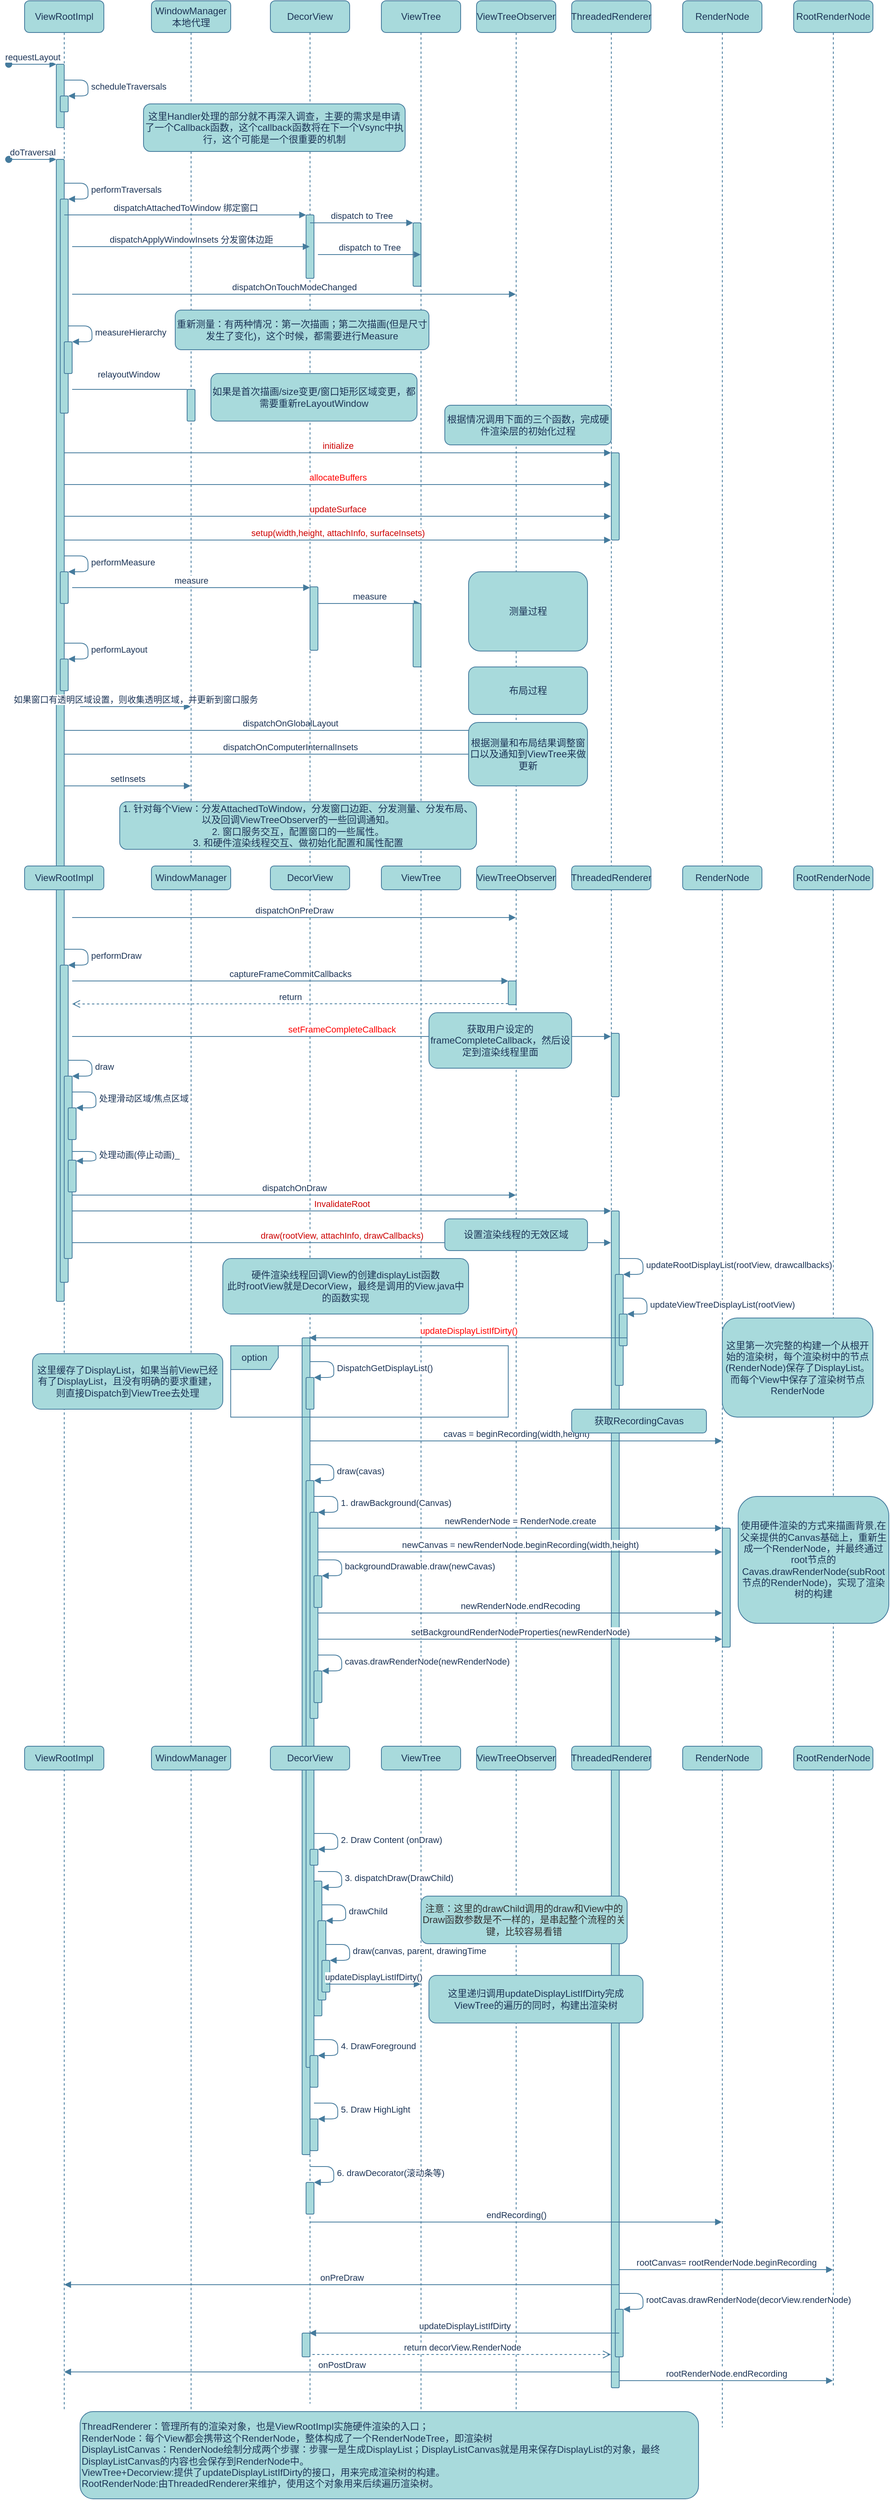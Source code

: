 <mxfile version="16.5.3" type="github">
  <diagram id="4_MvJZbQ4KGRWns48lMO" name="Page-1">
    <mxGraphModel dx="914" dy="612" grid="1" gridSize="10" guides="1" tooltips="1" connect="1" arrows="1" fold="1" page="1" pageScale="1" pageWidth="850" pageHeight="1100" math="0" shadow="0">
      <root>
        <mxCell id="0" />
        <mxCell id="1" style="locked=1;" parent="0" />
        <mxCell id="CiGQHhAC6o2fzIwNxQN8-1" value="ViewRootImpl" style="shape=umlLifeline;perimeter=lifelinePerimeter;whiteSpace=wrap;html=1;container=1;collapsible=0;recursiveResize=0;outlineConnect=0;rounded=1;sketch=0;fontColor=#1D3557;strokeColor=#457B9D;fillColor=#A8DADC;" vertex="1" parent="1">
          <mxGeometry x="60" y="20" width="100" height="3040" as="geometry" />
        </mxCell>
        <mxCell id="CiGQHhAC6o2fzIwNxQN8-5" value="" style="html=1;points=[];perimeter=orthogonalPerimeter;rounded=1;sketch=0;fontColor=#1D3557;strokeColor=#457B9D;fillColor=#A8DADC;" vertex="1" parent="CiGQHhAC6o2fzIwNxQN8-1">
          <mxGeometry x="40" y="80" width="10" height="80" as="geometry" />
        </mxCell>
        <mxCell id="CiGQHhAC6o2fzIwNxQN8-6" value="requestLayout" style="html=1;verticalAlign=bottom;startArrow=oval;endArrow=block;startSize=8;rounded=1;sketch=0;fontColor=#1D3557;strokeColor=#457B9D;fillColor=#A8DADC;curved=0;" edge="1" target="CiGQHhAC6o2fzIwNxQN8-5" parent="CiGQHhAC6o2fzIwNxQN8-1">
          <mxGeometry relative="1" as="geometry">
            <mxPoint x="-20" y="80" as="sourcePoint" />
          </mxGeometry>
        </mxCell>
        <mxCell id="CiGQHhAC6o2fzIwNxQN8-7" value="" style="html=1;points=[];perimeter=orthogonalPerimeter;rounded=1;sketch=0;fontColor=#1D3557;strokeColor=#457B9D;fillColor=#A8DADC;" vertex="1" parent="CiGQHhAC6o2fzIwNxQN8-1">
          <mxGeometry x="45" y="120" width="10" height="20" as="geometry" />
        </mxCell>
        <mxCell id="CiGQHhAC6o2fzIwNxQN8-8" value="scheduleTraversals" style="edgeStyle=orthogonalEdgeStyle;html=1;align=left;spacingLeft=2;endArrow=block;rounded=1;entryX=1;entryY=0;sketch=0;fontColor=#1D3557;strokeColor=#457B9D;fillColor=#A8DADC;curved=0;" edge="1" target="CiGQHhAC6o2fzIwNxQN8-7" parent="CiGQHhAC6o2fzIwNxQN8-1">
          <mxGeometry relative="1" as="geometry">
            <mxPoint x="50" y="100" as="sourcePoint" />
            <Array as="points">
              <mxPoint x="80" y="100" />
            </Array>
          </mxGeometry>
        </mxCell>
        <mxCell id="CiGQHhAC6o2fzIwNxQN8-62" value="dispatchOnGlobalLayout" style="html=1;verticalAlign=bottom;endArrow=block;rounded=1;sketch=0;fontColor=#1D3557;strokeColor=#457B9D;fillColor=#A8DADC;curved=0;" edge="1" parent="CiGQHhAC6o2fzIwNxQN8-1" target="CiGQHhAC6o2fzIwNxQN8-31">
          <mxGeometry width="80" relative="1" as="geometry">
            <mxPoint x="50" y="920" as="sourcePoint" />
            <mxPoint x="130" y="920" as="targetPoint" />
          </mxGeometry>
        </mxCell>
        <mxCell id="CiGQHhAC6o2fzIwNxQN8-63" value="dispatchOnComputerInternalInsets" style="html=1;verticalAlign=bottom;endArrow=block;rounded=1;sketch=0;fontColor=#1D3557;strokeColor=#457B9D;fillColor=#A8DADC;curved=0;" edge="1" parent="CiGQHhAC6o2fzIwNxQN8-1" target="CiGQHhAC6o2fzIwNxQN8-31">
          <mxGeometry width="80" relative="1" as="geometry">
            <mxPoint x="50" y="950" as="sourcePoint" />
            <mxPoint x="130" y="950" as="targetPoint" />
          </mxGeometry>
        </mxCell>
        <mxCell id="CiGQHhAC6o2fzIwNxQN8-2" value="DecorView" style="shape=umlLifeline;perimeter=lifelinePerimeter;whiteSpace=wrap;html=1;container=1;collapsible=0;recursiveResize=0;outlineConnect=0;rounded=1;sketch=0;fontColor=#1D3557;strokeColor=#457B9D;fillColor=#A8DADC;" vertex="1" parent="1">
          <mxGeometry x="370" y="20" width="100" height="3030" as="geometry" />
        </mxCell>
        <mxCell id="CiGQHhAC6o2fzIwNxQN8-3" value="WindowManager&lt;br&gt;本地代理" style="shape=umlLifeline;perimeter=lifelinePerimeter;whiteSpace=wrap;html=1;container=1;collapsible=0;recursiveResize=0;outlineConnect=0;rounded=1;sketch=0;fontColor=#1D3557;strokeColor=#457B9D;fillColor=#A8DADC;" vertex="1" parent="1">
          <mxGeometry x="220" y="20" width="100" height="3040" as="geometry" />
        </mxCell>
        <mxCell id="CiGQHhAC6o2fzIwNxQN8-4" value="ViewTree" style="shape=umlLifeline;perimeter=lifelinePerimeter;whiteSpace=wrap;html=1;container=1;collapsible=0;recursiveResize=0;outlineConnect=0;rounded=1;sketch=0;fontColor=#1D3557;strokeColor=#457B9D;fillColor=#A8DADC;" vertex="1" parent="1">
          <mxGeometry x="510" y="20" width="100" height="3040" as="geometry" />
        </mxCell>
        <mxCell id="CiGQHhAC6o2fzIwNxQN8-31" value="ViewTreeObserver" style="shape=umlLifeline;perimeter=lifelinePerimeter;whiteSpace=wrap;html=1;container=1;collapsible=0;recursiveResize=0;outlineConnect=0;rounded=1;sketch=0;fontColor=#1D3557;strokeColor=#457B9D;fillColor=#A8DADC;" vertex="1" parent="1">
          <mxGeometry x="630" y="20" width="100" height="3060" as="geometry" />
        </mxCell>
        <mxCell id="CiGQHhAC6o2fzIwNxQN8-44" value="ThreadedRenderer" style="shape=umlLifeline;perimeter=lifelinePerimeter;whiteSpace=wrap;html=1;container=1;collapsible=0;recursiveResize=0;outlineConnect=0;rounded=1;sketch=0;fontColor=#1D3557;strokeColor=#457B9D;fillColor=#A8DADC;" vertex="1" parent="1">
          <mxGeometry x="750" y="20" width="100" height="3010" as="geometry" />
        </mxCell>
        <mxCell id="CiGQHhAC6o2fzIwNxQN8-106" value="RenderNode" style="shape=umlLifeline;perimeter=lifelinePerimeter;whiteSpace=wrap;html=1;container=1;collapsible=0;recursiveResize=0;outlineConnect=0;rounded=1;sketch=0;fontColor=#1D3557;strokeColor=#457B9D;fillColor=#A8DADC;" vertex="1" parent="1">
          <mxGeometry x="890" y="20" width="100" height="3060" as="geometry" />
        </mxCell>
        <mxCell id="CiGQHhAC6o2fzIwNxQN8-147" value="RootRenderNode" style="shape=umlLifeline;perimeter=lifelinePerimeter;whiteSpace=wrap;html=1;container=1;collapsible=0;recursiveResize=0;outlineConnect=0;rounded=1;sketch=0;fontColor=#1D3557;strokeColor=#457B9D;fillColor=#A8DADC;" vertex="1" parent="1">
          <mxGeometry x="1030" y="20" width="100" height="3010" as="geometry" />
        </mxCell>
        <mxCell id="CiGQHhAC6o2fzIwNxQN8-9" value="contentLayer" style="" parent="0" />
        <mxCell id="CiGQHhAC6o2fzIwNxQN8-14" value="" style="html=1;points=[];perimeter=orthogonalPerimeter;rounded=1;sketch=0;fontColor=#1D3557;strokeColor=#457B9D;fillColor=#A8DADC;" vertex="1" parent="CiGQHhAC6o2fzIwNxQN8-9">
          <mxGeometry x="100" y="220" width="10" height="1440" as="geometry" />
        </mxCell>
        <mxCell id="CiGQHhAC6o2fzIwNxQN8-15" value="doTraversal" style="html=1;verticalAlign=bottom;startArrow=oval;endArrow=block;startSize=8;rounded=1;sketch=0;fontColor=#1D3557;strokeColor=#457B9D;fillColor=#A8DADC;curved=0;" edge="1" target="CiGQHhAC6o2fzIwNxQN8-14" parent="CiGQHhAC6o2fzIwNxQN8-9">
          <mxGeometry relative="1" as="geometry">
            <mxPoint x="40" y="220" as="sourcePoint" />
          </mxGeometry>
        </mxCell>
        <mxCell id="CiGQHhAC6o2fzIwNxQN8-16" value="" style="html=1;points=[];perimeter=orthogonalPerimeter;rounded=1;sketch=0;fontColor=#1D3557;strokeColor=#457B9D;fillColor=#A8DADC;" vertex="1" parent="CiGQHhAC6o2fzIwNxQN8-9">
          <mxGeometry x="105" y="270" width="10" height="270" as="geometry" />
        </mxCell>
        <mxCell id="CiGQHhAC6o2fzIwNxQN8-17" value="performTraversals" style="edgeStyle=orthogonalEdgeStyle;html=1;align=left;spacingLeft=2;endArrow=block;rounded=1;entryX=1;entryY=0;sketch=0;fontColor=#1D3557;strokeColor=#457B9D;fillColor=#A8DADC;curved=0;" edge="1" target="CiGQHhAC6o2fzIwNxQN8-16" parent="CiGQHhAC6o2fzIwNxQN8-9">
          <mxGeometry relative="1" as="geometry">
            <mxPoint x="110" y="250" as="sourcePoint" />
            <Array as="points">
              <mxPoint x="140" y="250" />
            </Array>
          </mxGeometry>
        </mxCell>
        <mxCell id="CiGQHhAC6o2fzIwNxQN8-23" value="" style="html=1;points=[];perimeter=orthogonalPerimeter;rounded=1;sketch=0;fontColor=#1D3557;strokeColor=#457B9D;fillColor=#A8DADC;" vertex="1" parent="CiGQHhAC6o2fzIwNxQN8-9">
          <mxGeometry x="415" y="290" width="10" height="80" as="geometry" />
        </mxCell>
        <mxCell id="CiGQHhAC6o2fzIwNxQN8-24" value="dispatchAttachedToWindow 绑定窗口" style="html=1;verticalAlign=bottom;endArrow=block;entryX=0;entryY=0;rounded=1;sketch=0;fontColor=#1D3557;strokeColor=#457B9D;fillColor=#A8DADC;curved=0;" edge="1" target="CiGQHhAC6o2fzIwNxQN8-23" parent="CiGQHhAC6o2fzIwNxQN8-9" source="CiGQHhAC6o2fzIwNxQN8-1">
          <mxGeometry relative="1" as="geometry">
            <mxPoint x="345" y="290" as="sourcePoint" />
          </mxGeometry>
        </mxCell>
        <mxCell id="CiGQHhAC6o2fzIwNxQN8-26" value="dispatchApplyWindowInsets 分发窗体边距" style="html=1;verticalAlign=bottom;endArrow=block;rounded=1;sketch=0;fontColor=#1D3557;strokeColor=#457B9D;fillColor=#A8DADC;curved=0;" edge="1" parent="CiGQHhAC6o2fzIwNxQN8-9" target="CiGQHhAC6o2fzIwNxQN8-2">
          <mxGeometry width="80" relative="1" as="geometry">
            <mxPoint x="120" y="330" as="sourcePoint" />
            <mxPoint x="200" y="330" as="targetPoint" />
          </mxGeometry>
        </mxCell>
        <mxCell id="CiGQHhAC6o2fzIwNxQN8-27" value="" style="html=1;points=[];perimeter=orthogonalPerimeter;rounded=1;sketch=0;fontColor=#1D3557;strokeColor=#457B9D;fillColor=#A8DADC;" vertex="1" parent="CiGQHhAC6o2fzIwNxQN8-9">
          <mxGeometry x="550" y="300" width="10" height="80" as="geometry" />
        </mxCell>
        <mxCell id="CiGQHhAC6o2fzIwNxQN8-28" value="dispatch to Tree" style="html=1;verticalAlign=bottom;endArrow=block;entryX=0;entryY=0;rounded=1;sketch=0;fontColor=#1D3557;strokeColor=#457B9D;fillColor=#A8DADC;curved=0;" edge="1" target="CiGQHhAC6o2fzIwNxQN8-27" parent="CiGQHhAC6o2fzIwNxQN8-9" source="CiGQHhAC6o2fzIwNxQN8-2">
          <mxGeometry relative="1" as="geometry">
            <mxPoint x="480" y="300" as="sourcePoint" />
          </mxGeometry>
        </mxCell>
        <mxCell id="CiGQHhAC6o2fzIwNxQN8-30" value="dispatch to Tree" style="html=1;verticalAlign=bottom;endArrow=block;rounded=1;sketch=0;fontColor=#1D3557;strokeColor=#457B9D;fillColor=#A8DADC;curved=0;" edge="1" parent="CiGQHhAC6o2fzIwNxQN8-9" target="CiGQHhAC6o2fzIwNxQN8-4">
          <mxGeometry width="80" relative="1" as="geometry">
            <mxPoint x="430" y="340" as="sourcePoint" />
            <mxPoint x="510" y="340" as="targetPoint" />
          </mxGeometry>
        </mxCell>
        <mxCell id="CiGQHhAC6o2fzIwNxQN8-36" value="dispatchOnTouchModeChanged" style="html=1;verticalAlign=bottom;endArrow=block;rounded=1;sketch=0;fontColor=#1D3557;strokeColor=#457B9D;fillColor=#A8DADC;curved=0;" edge="1" parent="CiGQHhAC6o2fzIwNxQN8-9" target="CiGQHhAC6o2fzIwNxQN8-31">
          <mxGeometry width="80" relative="1" as="geometry">
            <mxPoint x="120" y="390" as="sourcePoint" />
            <mxPoint x="200" y="390" as="targetPoint" />
          </mxGeometry>
        </mxCell>
        <mxCell id="CiGQHhAC6o2fzIwNxQN8-37" value="" style="html=1;points=[];perimeter=orthogonalPerimeter;rounded=1;sketch=0;fontColor=#1D3557;strokeColor=#457B9D;fillColor=#A8DADC;" vertex="1" parent="CiGQHhAC6o2fzIwNxQN8-9">
          <mxGeometry x="110" y="450" width="10" height="40" as="geometry" />
        </mxCell>
        <mxCell id="CiGQHhAC6o2fzIwNxQN8-38" value="measureHierarchy" style="edgeStyle=orthogonalEdgeStyle;html=1;align=left;spacingLeft=2;endArrow=block;rounded=1;entryX=1;entryY=0;sketch=0;fontColor=#1D3557;strokeColor=#457B9D;fillColor=#A8DADC;curved=0;" edge="1" target="CiGQHhAC6o2fzIwNxQN8-37" parent="CiGQHhAC6o2fzIwNxQN8-9">
          <mxGeometry relative="1" as="geometry">
            <mxPoint x="115" y="430" as="sourcePoint" />
            <Array as="points">
              <mxPoint x="145" y="430" />
            </Array>
          </mxGeometry>
        </mxCell>
        <mxCell id="CiGQHhAC6o2fzIwNxQN8-40" value="relayoutWindow" style="html=1;verticalAlign=bottom;endArrow=block;rounded=1;sketch=0;fontColor=#1D3557;strokeColor=#457B9D;fillColor=#A8DADC;curved=0;startArrow=none;" edge="1" parent="CiGQHhAC6o2fzIwNxQN8-9" source="CiGQHhAC6o2fzIwNxQN8-41" target="CiGQHhAC6o2fzIwNxQN8-3">
          <mxGeometry x="NaN" y="85" width="80" relative="1" as="geometry">
            <mxPoint x="120" y="510" as="sourcePoint" />
            <mxPoint x="200" y="510" as="targetPoint" />
            <mxPoint x="-79" y="-30" as="offset" />
          </mxGeometry>
        </mxCell>
        <mxCell id="CiGQHhAC6o2fzIwNxQN8-41" value="" style="html=1;points=[];perimeter=orthogonalPerimeter;rounded=1;sketch=0;fontColor=#1D3557;strokeColor=#457B9D;fillColor=#A8DADC;" vertex="1" parent="CiGQHhAC6o2fzIwNxQN8-9">
          <mxGeometry x="265" y="510" width="10" height="40" as="geometry" />
        </mxCell>
        <mxCell id="CiGQHhAC6o2fzIwNxQN8-42" value="" style="html=1;verticalAlign=bottom;endArrow=none;rounded=1;sketch=0;fontColor=#1D3557;strokeColor=#457B9D;fillColor=#A8DADC;curved=0;" edge="1" parent="CiGQHhAC6o2fzIwNxQN8-9" target="CiGQHhAC6o2fzIwNxQN8-41">
          <mxGeometry width="80" relative="1" as="geometry">
            <mxPoint x="120" y="510" as="sourcePoint" />
            <mxPoint x="269.5" y="510" as="targetPoint" />
          </mxGeometry>
        </mxCell>
        <mxCell id="CiGQHhAC6o2fzIwNxQN8-47" value="initialize" style="html=1;verticalAlign=bottom;endArrow=block;rounded=1;sketch=0;fontColor=#CC0000;strokeColor=#457B9D;fillColor=#A8DADC;curved=0;" edge="1" parent="CiGQHhAC6o2fzIwNxQN8-9">
          <mxGeometry width="80" relative="1" as="geometry">
            <mxPoint x="110" y="590" as="sourcePoint" />
            <mxPoint x="799.5" y="590" as="targetPoint" />
          </mxGeometry>
        </mxCell>
        <mxCell id="CiGQHhAC6o2fzIwNxQN8-48" value="allocateBuffers" style="html=1;verticalAlign=bottom;endArrow=block;rounded=1;sketch=0;fontColor=#FF0000;strokeColor=#457B9D;fillColor=#A8DADC;curved=0;" edge="1" parent="CiGQHhAC6o2fzIwNxQN8-9" target="CiGQHhAC6o2fzIwNxQN8-44">
          <mxGeometry width="80" relative="1" as="geometry">
            <mxPoint x="110" y="630" as="sourcePoint" />
            <mxPoint x="190" y="630" as="targetPoint" />
          </mxGeometry>
        </mxCell>
        <mxCell id="CiGQHhAC6o2fzIwNxQN8-49" value="updateSurface" style="html=1;verticalAlign=bottom;endArrow=block;rounded=1;sketch=0;fontColor=#CC0000;strokeColor=#457B9D;fillColor=#A8DADC;curved=0;" edge="1" parent="CiGQHhAC6o2fzIwNxQN8-9" target="CiGQHhAC6o2fzIwNxQN8-44">
          <mxGeometry width="80" relative="1" as="geometry">
            <mxPoint x="110" y="670" as="sourcePoint" />
            <mxPoint x="190" y="670" as="targetPoint" />
          </mxGeometry>
        </mxCell>
        <mxCell id="CiGQHhAC6o2fzIwNxQN8-50" value="" style="html=1;points=[];perimeter=orthogonalPerimeter;rounded=1;sketch=0;fontColor=#1D3557;strokeColor=#457B9D;fillColor=#A8DADC;" vertex="1" parent="CiGQHhAC6o2fzIwNxQN8-9">
          <mxGeometry x="800" y="590" width="10" height="110" as="geometry" />
        </mxCell>
        <mxCell id="CiGQHhAC6o2fzIwNxQN8-52" value="setup(width,height, attachInfo, surfaceInsets)" style="html=1;verticalAlign=bottom;endArrow=block;rounded=1;sketch=0;fontColor=#CC0000;strokeColor=#457B9D;fillColor=#A8DADC;curved=0;" edge="1" parent="CiGQHhAC6o2fzIwNxQN8-9" target="CiGQHhAC6o2fzIwNxQN8-44">
          <mxGeometry width="80" relative="1" as="geometry">
            <mxPoint x="110" y="700" as="sourcePoint" />
            <mxPoint x="190" y="700" as="targetPoint" />
          </mxGeometry>
        </mxCell>
        <mxCell id="CiGQHhAC6o2fzIwNxQN8-53" value="" style="html=1;points=[];perimeter=orthogonalPerimeter;rounded=1;sketch=0;fontColor=#1D3557;strokeColor=#457B9D;fillColor=#A8DADC;" vertex="1" parent="CiGQHhAC6o2fzIwNxQN8-9">
          <mxGeometry x="105" y="740" width="10" height="40" as="geometry" />
        </mxCell>
        <mxCell id="CiGQHhAC6o2fzIwNxQN8-54" value="performMeasure" style="edgeStyle=orthogonalEdgeStyle;html=1;align=left;spacingLeft=2;endArrow=block;rounded=1;entryX=1;entryY=0;sketch=0;fontColor=#1D3557;strokeColor=#457B9D;fillColor=#A8DADC;curved=0;" edge="1" target="CiGQHhAC6o2fzIwNxQN8-53" parent="CiGQHhAC6o2fzIwNxQN8-9">
          <mxGeometry relative="1" as="geometry">
            <mxPoint x="110" y="720" as="sourcePoint" />
            <Array as="points">
              <mxPoint x="140" y="720" />
            </Array>
          </mxGeometry>
        </mxCell>
        <mxCell id="CiGQHhAC6o2fzIwNxQN8-55" value="measure" style="html=1;verticalAlign=bottom;endArrow=block;rounded=1;sketch=0;fontColor=#1D3557;strokeColor=#457B9D;fillColor=#A8DADC;curved=0;" edge="1" parent="CiGQHhAC6o2fzIwNxQN8-9">
          <mxGeometry width="80" relative="1" as="geometry">
            <mxPoint x="120" y="760" as="sourcePoint" />
            <mxPoint x="420" y="760" as="targetPoint" />
          </mxGeometry>
        </mxCell>
        <mxCell id="CiGQHhAC6o2fzIwNxQN8-56" value="" style="html=1;points=[];perimeter=orthogonalPerimeter;rounded=1;sketch=0;fontColor=#1D3557;strokeColor=#457B9D;fillColor=#A8DADC;" vertex="1" parent="CiGQHhAC6o2fzIwNxQN8-9">
          <mxGeometry x="420" y="759" width="10" height="80" as="geometry" />
        </mxCell>
        <mxCell id="CiGQHhAC6o2fzIwNxQN8-57" value="measure" style="html=1;verticalAlign=bottom;endArrow=block;rounded=1;sketch=0;fontColor=#1D3557;strokeColor=#457B9D;fillColor=#A8DADC;curved=0;" edge="1" parent="CiGQHhAC6o2fzIwNxQN8-9" target="CiGQHhAC6o2fzIwNxQN8-4">
          <mxGeometry width="80" relative="1" as="geometry">
            <mxPoint x="430" y="780" as="sourcePoint" />
            <mxPoint x="510" y="780" as="targetPoint" />
          </mxGeometry>
        </mxCell>
        <mxCell id="CiGQHhAC6o2fzIwNxQN8-58" value="" style="html=1;points=[];perimeter=orthogonalPerimeter;rounded=1;sketch=0;fontColor=#1D3557;strokeColor=#457B9D;fillColor=#A8DADC;" vertex="1" parent="CiGQHhAC6o2fzIwNxQN8-9">
          <mxGeometry x="550" y="780" width="10" height="80" as="geometry" />
        </mxCell>
        <mxCell id="CiGQHhAC6o2fzIwNxQN8-59" value="" style="html=1;points=[];perimeter=orthogonalPerimeter;rounded=1;sketch=0;fontColor=#1D3557;strokeColor=#457B9D;fillColor=#A8DADC;" vertex="1" parent="CiGQHhAC6o2fzIwNxQN8-9">
          <mxGeometry x="105" y="850" width="10" height="40" as="geometry" />
        </mxCell>
        <mxCell id="CiGQHhAC6o2fzIwNxQN8-60" value="performLayout" style="edgeStyle=orthogonalEdgeStyle;html=1;align=left;spacingLeft=2;endArrow=block;rounded=1;entryX=1;entryY=0;sketch=0;fontColor=#1D3557;strokeColor=#457B9D;fillColor=#A8DADC;curved=0;" edge="1" target="CiGQHhAC6o2fzIwNxQN8-59" parent="CiGQHhAC6o2fzIwNxQN8-9">
          <mxGeometry relative="1" as="geometry">
            <mxPoint x="110" y="830" as="sourcePoint" />
            <Array as="points">
              <mxPoint x="140" y="830" />
            </Array>
          </mxGeometry>
        </mxCell>
        <mxCell id="CiGQHhAC6o2fzIwNxQN8-61" value="如果窗口有透明区域设置，则收集透明区域，并更新到窗口服务" style="html=1;verticalAlign=bottom;endArrow=block;rounded=1;sketch=0;fontColor=#1D3557;strokeColor=#457B9D;fillColor=#A8DADC;curved=0;" edge="1" parent="CiGQHhAC6o2fzIwNxQN8-9" target="CiGQHhAC6o2fzIwNxQN8-3">
          <mxGeometry width="80" relative="1" as="geometry">
            <mxPoint x="130" y="910" as="sourcePoint" />
            <mxPoint x="200" y="880" as="targetPoint" />
            <Array as="points">
              <mxPoint x="180" y="910" />
            </Array>
          </mxGeometry>
        </mxCell>
        <mxCell id="CiGQHhAC6o2fzIwNxQN8-64" value="setInsets" style="html=1;verticalAlign=bottom;endArrow=block;rounded=1;sketch=0;fontColor=#1D3557;strokeColor=#457B9D;fillColor=#A8DADC;curved=0;" edge="1" parent="CiGQHhAC6o2fzIwNxQN8-9" target="CiGQHhAC6o2fzIwNxQN8-3">
          <mxGeometry width="80" relative="1" as="geometry">
            <mxPoint x="110" y="1010" as="sourcePoint" />
            <mxPoint x="190" y="1010" as="targetPoint" />
          </mxGeometry>
        </mxCell>
        <mxCell id="CiGQHhAC6o2fzIwNxQN8-69" value="dispatchOnPreDraw" style="html=1;verticalAlign=bottom;endArrow=block;rounded=1;sketch=0;fontColor=#1D3557;strokeColor=#457B9D;fillColor=#A8DADC;curved=0;" edge="1" parent="CiGQHhAC6o2fzIwNxQN8-9">
          <mxGeometry width="80" relative="1" as="geometry">
            <mxPoint x="120" y="1176" as="sourcePoint" />
            <mxPoint x="679.5" y="1176" as="targetPoint" />
          </mxGeometry>
        </mxCell>
        <mxCell id="CiGQHhAC6o2fzIwNxQN8-70" value="" style="html=1;points=[];perimeter=orthogonalPerimeter;rounded=1;sketch=0;fontColor=#1D3557;strokeColor=#457B9D;fillColor=#A8DADC;" vertex="1" parent="CiGQHhAC6o2fzIwNxQN8-9">
          <mxGeometry x="105" y="1236" width="10" height="400" as="geometry" />
        </mxCell>
        <mxCell id="CiGQHhAC6o2fzIwNxQN8-71" value="performDraw" style="edgeStyle=orthogonalEdgeStyle;html=1;align=left;spacingLeft=2;endArrow=block;rounded=1;entryX=1;entryY=0;sketch=0;fontColor=#1D3557;strokeColor=#457B9D;fillColor=#A8DADC;curved=0;" edge="1" target="CiGQHhAC6o2fzIwNxQN8-70" parent="CiGQHhAC6o2fzIwNxQN8-9">
          <mxGeometry relative="1" as="geometry">
            <mxPoint x="110" y="1216" as="sourcePoint" />
            <Array as="points">
              <mxPoint x="140" y="1216" />
            </Array>
          </mxGeometry>
        </mxCell>
        <mxCell id="CiGQHhAC6o2fzIwNxQN8-72" value="" style="html=1;points=[];perimeter=orthogonalPerimeter;rounded=1;sketch=0;fontColor=#1D3557;strokeColor=#457B9D;fillColor=#A8DADC;" vertex="1" parent="CiGQHhAC6o2fzIwNxQN8-9">
          <mxGeometry x="670" y="1256" width="10" height="30" as="geometry" />
        </mxCell>
        <mxCell id="CiGQHhAC6o2fzIwNxQN8-73" value="captureFrameCommitCallbacks" style="html=1;verticalAlign=bottom;endArrow=block;entryX=0;entryY=0;rounded=1;sketch=0;fontColor=#1D3557;strokeColor=#457B9D;fillColor=#A8DADC;curved=0;" edge="1" target="CiGQHhAC6o2fzIwNxQN8-72" parent="CiGQHhAC6o2fzIwNxQN8-9">
          <mxGeometry relative="1" as="geometry">
            <mxPoint x="120" y="1256" as="sourcePoint" />
          </mxGeometry>
        </mxCell>
        <mxCell id="CiGQHhAC6o2fzIwNxQN8-74" value="return" style="html=1;verticalAlign=bottom;endArrow=open;dashed=1;endSize=8;exitX=0;exitY=0.95;rounded=1;sketch=0;fontColor=#1D3557;strokeColor=#457B9D;fillColor=#A8DADC;curved=0;" edge="1" source="CiGQHhAC6o2fzIwNxQN8-72" parent="CiGQHhAC6o2fzIwNxQN8-9">
          <mxGeometry relative="1" as="geometry">
            <mxPoint x="120" y="1285" as="targetPoint" />
          </mxGeometry>
        </mxCell>
        <mxCell id="CiGQHhAC6o2fzIwNxQN8-75" value="" style="html=1;points=[];perimeter=orthogonalPerimeter;rounded=1;sketch=0;fontColor=#1D3557;strokeColor=#457B9D;fillColor=#A8DADC;" vertex="1" parent="CiGQHhAC6o2fzIwNxQN8-9">
          <mxGeometry x="800" y="1322" width="10" height="80" as="geometry" />
        </mxCell>
        <mxCell id="CiGQHhAC6o2fzIwNxQN8-76" value="setFrameCompleteCallback" style="html=1;verticalAlign=bottom;endArrow=block;rounded=1;sketch=0;fontColor=#FF0000;strokeColor=#457B9D;fillColor=#A8DADC;curved=0;" edge="1" parent="CiGQHhAC6o2fzIwNxQN8-9">
          <mxGeometry width="80" relative="1" as="geometry">
            <mxPoint x="120" y="1326" as="sourcePoint" />
            <mxPoint x="799.5" y="1326" as="targetPoint" />
          </mxGeometry>
        </mxCell>
        <mxCell id="CiGQHhAC6o2fzIwNxQN8-78" value="" style="html=1;points=[];perimeter=orthogonalPerimeter;rounded=1;sketch=0;fontColor=#1D3557;strokeColor=#457B9D;fillColor=#A8DADC;" vertex="1" parent="CiGQHhAC6o2fzIwNxQN8-9">
          <mxGeometry x="110" y="1376" width="10" height="230" as="geometry" />
        </mxCell>
        <mxCell id="CiGQHhAC6o2fzIwNxQN8-79" value="draw" style="edgeStyle=orthogonalEdgeStyle;html=1;align=left;spacingLeft=2;endArrow=block;rounded=1;entryX=1;entryY=0;sketch=0;fontColor=#1D3557;strokeColor=#457B9D;fillColor=#A8DADC;curved=0;" edge="1" target="CiGQHhAC6o2fzIwNxQN8-78" parent="CiGQHhAC6o2fzIwNxQN8-9">
          <mxGeometry relative="1" as="geometry">
            <mxPoint x="115" y="1356" as="sourcePoint" />
            <Array as="points">
              <mxPoint x="145" y="1356" />
            </Array>
          </mxGeometry>
        </mxCell>
        <mxCell id="CiGQHhAC6o2fzIwNxQN8-80" value="" style="html=1;points=[];perimeter=orthogonalPerimeter;rounded=1;sketch=0;fontColor=#1D3557;strokeColor=#457B9D;fillColor=#A8DADC;" vertex="1" parent="CiGQHhAC6o2fzIwNxQN8-9">
          <mxGeometry x="115" y="1416" width="10" height="40" as="geometry" />
        </mxCell>
        <mxCell id="CiGQHhAC6o2fzIwNxQN8-81" value="处理滑动区域/焦点区域" style="edgeStyle=orthogonalEdgeStyle;html=1;align=left;spacingLeft=2;endArrow=block;rounded=1;entryX=1;entryY=0;sketch=0;fontColor=#1D3557;strokeColor=#457B9D;fillColor=#A8DADC;curved=0;" edge="1" target="CiGQHhAC6o2fzIwNxQN8-80" parent="CiGQHhAC6o2fzIwNxQN8-9">
          <mxGeometry relative="1" as="geometry">
            <mxPoint x="120" y="1396" as="sourcePoint" />
            <Array as="points">
              <mxPoint x="150" y="1396" />
            </Array>
          </mxGeometry>
        </mxCell>
        <mxCell id="CiGQHhAC6o2fzIwNxQN8-82" value="" style="html=1;points=[];perimeter=orthogonalPerimeter;rounded=1;sketch=0;fontColor=#1D3557;strokeColor=#457B9D;fillColor=#A8DADC;" vertex="1" parent="CiGQHhAC6o2fzIwNxQN8-9">
          <mxGeometry x="115" y="1482" width="10" height="40" as="geometry" />
        </mxCell>
        <mxCell id="CiGQHhAC6o2fzIwNxQN8-83" value="处理动画(停止动画)_" style="edgeStyle=orthogonalEdgeStyle;html=1;align=left;spacingLeft=2;endArrow=block;rounded=1;entryX=1;entryY=0;sketch=0;fontColor=#1D3557;strokeColor=#457B9D;fillColor=#A8DADC;curved=0;" edge="1" parent="CiGQHhAC6o2fzIwNxQN8-9">
          <mxGeometry relative="1" as="geometry">
            <mxPoint x="120" y="1471" as="sourcePoint" />
            <Array as="points">
              <mxPoint x="150" y="1471" />
            </Array>
            <mxPoint x="125" y="1483" as="targetPoint" />
          </mxGeometry>
        </mxCell>
        <mxCell id="CiGQHhAC6o2fzIwNxQN8-86" value="dispatchOnDraw" style="html=1;verticalAlign=bottom;endArrow=block;rounded=1;sketch=0;fontColor=#1D3557;strokeColor=#457B9D;fillColor=#A8DADC;curved=0;" edge="1" parent="CiGQHhAC6o2fzIwNxQN8-9">
          <mxGeometry width="80" relative="1" as="geometry">
            <mxPoint x="120" y="1526" as="sourcePoint" />
            <mxPoint x="679.5" y="1526" as="targetPoint" />
          </mxGeometry>
        </mxCell>
        <mxCell id="CiGQHhAC6o2fzIwNxQN8-87" value="InvalidateRoot" style="html=1;verticalAlign=bottom;endArrow=block;rounded=1;sketch=0;fontColor=#CC0000;strokeColor=#457B9D;fillColor=#A8DADC;curved=0;" edge="1" parent="CiGQHhAC6o2fzIwNxQN8-9">
          <mxGeometry width="80" relative="1" as="geometry">
            <mxPoint x="120" y="1546" as="sourcePoint" />
            <mxPoint x="799.5" y="1546" as="targetPoint" />
          </mxGeometry>
        </mxCell>
        <mxCell id="CiGQHhAC6o2fzIwNxQN8-90" value="draw(rootView, attachInfo, drawCallbacks)" style="html=1;verticalAlign=bottom;endArrow=block;rounded=1;sketch=0;fontColor=#CC0000;strokeColor=#457B9D;fillColor=#A8DADC;curved=0;" edge="1" parent="CiGQHhAC6o2fzIwNxQN8-9">
          <mxGeometry width="80" relative="1" as="geometry">
            <mxPoint x="120" y="1586" as="sourcePoint" />
            <mxPoint x="799.5" y="1586" as="targetPoint" />
          </mxGeometry>
        </mxCell>
        <mxCell id="CiGQHhAC6o2fzIwNxQN8-91" value="" style="html=1;points=[];perimeter=orthogonalPerimeter;rounded=1;sketch=0;fontColor=#1D3557;strokeColor=#457B9D;fillColor=#A8DADC;" vertex="1" parent="CiGQHhAC6o2fzIwNxQN8-9">
          <mxGeometry x="800" y="1546" width="10" height="1484" as="geometry" />
        </mxCell>
        <mxCell id="CiGQHhAC6o2fzIwNxQN8-92" value="" style="html=1;points=[];perimeter=orthogonalPerimeter;rounded=1;sketch=0;fontColor=#1D3557;strokeColor=#457B9D;fillColor=#A8DADC;" vertex="1" parent="CiGQHhAC6o2fzIwNxQN8-9">
          <mxGeometry x="805" y="1626" width="10" height="140" as="geometry" />
        </mxCell>
        <mxCell id="CiGQHhAC6o2fzIwNxQN8-93" value="updateRootDisplayList(rootView, drawcallbacks)" style="edgeStyle=orthogonalEdgeStyle;html=1;align=left;spacingLeft=2;endArrow=block;rounded=1;entryX=1;entryY=0;sketch=0;fontColor=#1D3557;strokeColor=#457B9D;fillColor=#A8DADC;curved=0;" edge="1" target="CiGQHhAC6o2fzIwNxQN8-92" parent="CiGQHhAC6o2fzIwNxQN8-9">
          <mxGeometry relative="1" as="geometry">
            <mxPoint x="810" y="1606" as="sourcePoint" />
            <Array as="points">
              <mxPoint x="840" y="1606" />
            </Array>
          </mxGeometry>
        </mxCell>
        <mxCell id="CiGQHhAC6o2fzIwNxQN8-94" value="" style="html=1;points=[];perimeter=orthogonalPerimeter;rounded=1;sketch=0;fontColor=#1D3557;strokeColor=#457B9D;fillColor=#A8DADC;" vertex="1" parent="CiGQHhAC6o2fzIwNxQN8-9">
          <mxGeometry x="810" y="1676" width="10" height="40" as="geometry" />
        </mxCell>
        <mxCell id="CiGQHhAC6o2fzIwNxQN8-95" value="updateViewTreeDisplayList(rootView)" style="edgeStyle=orthogonalEdgeStyle;html=1;align=left;spacingLeft=2;endArrow=block;rounded=1;entryX=1;entryY=0;sketch=0;fontColor=#1D3557;strokeColor=#457B9D;fillColor=#A8DADC;curved=0;" edge="1" target="CiGQHhAC6o2fzIwNxQN8-94" parent="CiGQHhAC6o2fzIwNxQN8-9">
          <mxGeometry relative="1" as="geometry">
            <mxPoint x="815" y="1656" as="sourcePoint" />
            <Array as="points">
              <mxPoint x="845" y="1656" />
            </Array>
          </mxGeometry>
        </mxCell>
        <mxCell id="CiGQHhAC6o2fzIwNxQN8-96" value="updateDisplayListIfDirty()" style="html=1;verticalAlign=bottom;endArrow=block;rounded=1;sketch=0;fontColor=#FF0000;strokeColor=#457B9D;fillColor=#A8DADC;curved=0;" edge="1" parent="CiGQHhAC6o2fzIwNxQN8-9">
          <mxGeometry width="80" relative="1" as="geometry">
            <mxPoint x="820" y="1706" as="sourcePoint" />
            <mxPoint x="419.071" y="1706" as="targetPoint" />
          </mxGeometry>
        </mxCell>
        <mxCell id="CiGQHhAC6o2fzIwNxQN8-100" value="" style="html=1;points=[];perimeter=orthogonalPerimeter;rounded=1;sketch=0;fontColor=#1D3557;strokeColor=#457B9D;fillColor=#A8DADC;" vertex="1" parent="CiGQHhAC6o2fzIwNxQN8-9">
          <mxGeometry x="410" y="1706" width="10" height="1030" as="geometry" />
        </mxCell>
        <mxCell id="CiGQHhAC6o2fzIwNxQN8-103" value="" style="html=1;points=[];perimeter=orthogonalPerimeter;rounded=1;sketch=0;fontColor=#1D3557;strokeColor=#457B9D;fillColor=#A8DADC;" vertex="1" parent="CiGQHhAC6o2fzIwNxQN8-9">
          <mxGeometry x="415" y="1756" width="10" height="40" as="geometry" />
        </mxCell>
        <mxCell id="CiGQHhAC6o2fzIwNxQN8-104" value="DispatchGetDisplayList()" style="edgeStyle=orthogonalEdgeStyle;html=1;align=left;spacingLeft=2;endArrow=block;rounded=1;entryX=1;entryY=0;sketch=0;fontColor=#1D3557;strokeColor=#457B9D;fillColor=#A8DADC;curved=0;" edge="1" target="CiGQHhAC6o2fzIwNxQN8-103" parent="CiGQHhAC6o2fzIwNxQN8-9">
          <mxGeometry relative="1" as="geometry">
            <mxPoint x="420" y="1736" as="sourcePoint" />
            <Array as="points">
              <mxPoint x="450" y="1736" />
            </Array>
          </mxGeometry>
        </mxCell>
        <mxCell id="CiGQHhAC6o2fzIwNxQN8-108" value="cavas = beginRecording(width,height)" style="html=1;verticalAlign=bottom;endArrow=block;rounded=1;sketch=0;fontColor=#1D3557;strokeColor=#457B9D;fillColor=#A8DADC;curved=0;" edge="1" parent="CiGQHhAC6o2fzIwNxQN8-9">
          <mxGeometry width="80" relative="1" as="geometry">
            <mxPoint x="420" y="1836" as="sourcePoint" />
            <mxPoint x="939.5" y="1836" as="targetPoint" />
          </mxGeometry>
        </mxCell>
        <mxCell id="CiGQHhAC6o2fzIwNxQN8-111" value="" style="html=1;points=[];perimeter=orthogonalPerimeter;rounded=1;sketch=0;fontColor=#1D3557;strokeColor=#457B9D;fillColor=#A8DADC;" vertex="1" parent="CiGQHhAC6o2fzIwNxQN8-9">
          <mxGeometry x="415" y="1886" width="10" height="740" as="geometry" />
        </mxCell>
        <mxCell id="CiGQHhAC6o2fzIwNxQN8-112" value="draw(cavas)" style="edgeStyle=orthogonalEdgeStyle;html=1;align=left;spacingLeft=2;endArrow=block;rounded=1;entryX=1;entryY=0;sketch=0;fontColor=#1D3557;strokeColor=#457B9D;fillColor=#A8DADC;curved=0;" edge="1" target="CiGQHhAC6o2fzIwNxQN8-111" parent="CiGQHhAC6o2fzIwNxQN8-9">
          <mxGeometry relative="1" as="geometry">
            <mxPoint x="420" y="1866" as="sourcePoint" />
            <Array as="points">
              <mxPoint x="450" y="1866" />
            </Array>
          </mxGeometry>
        </mxCell>
        <mxCell id="CiGQHhAC6o2fzIwNxQN8-114" value="endRecording()" style="html=1;verticalAlign=bottom;endArrow=block;rounded=1;sketch=0;fontColor=#1D3557;strokeColor=#457B9D;fillColor=#A8DADC;curved=0;" edge="1" parent="CiGQHhAC6o2fzIwNxQN8-9">
          <mxGeometry width="80" relative="1" as="geometry">
            <mxPoint x="420" y="2821" as="sourcePoint" />
            <mxPoint x="939.5" y="2821" as="targetPoint" />
          </mxGeometry>
        </mxCell>
        <mxCell id="CiGQHhAC6o2fzIwNxQN8-116" value="" style="html=1;points=[];perimeter=orthogonalPerimeter;rounded=1;sketch=0;fontColor=#1D3557;strokeColor=#457B9D;fillColor=#A8DADC;" vertex="1" parent="CiGQHhAC6o2fzIwNxQN8-9">
          <mxGeometry x="420" y="1926" width="10" height="260" as="geometry" />
        </mxCell>
        <mxCell id="CiGQHhAC6o2fzIwNxQN8-117" value="1. drawBackground(Canvas)" style="edgeStyle=orthogonalEdgeStyle;html=1;align=left;spacingLeft=2;endArrow=block;rounded=1;entryX=1;entryY=0;sketch=0;fontColor=#1D3557;strokeColor=#457B9D;fillColor=#A8DADC;curved=0;" edge="1" target="CiGQHhAC6o2fzIwNxQN8-116" parent="CiGQHhAC6o2fzIwNxQN8-9">
          <mxGeometry relative="1" as="geometry">
            <mxPoint x="425" y="1906" as="sourcePoint" />
            <Array as="points">
              <mxPoint x="455" y="1906" />
            </Array>
          </mxGeometry>
        </mxCell>
        <mxCell id="CiGQHhAC6o2fzIwNxQN8-119" value="newRenderNode = RenderNode.create" style="html=1;verticalAlign=bottom;endArrow=block;rounded=1;sketch=0;fontColor=#1D3557;strokeColor=#457B9D;fillColor=#A8DADC;curved=0;" edge="1" parent="CiGQHhAC6o2fzIwNxQN8-9">
          <mxGeometry width="80" relative="1" as="geometry">
            <mxPoint x="430" y="1946" as="sourcePoint" />
            <mxPoint x="939.5" y="1946" as="targetPoint" />
          </mxGeometry>
        </mxCell>
        <mxCell id="CiGQHhAC6o2fzIwNxQN8-120" value="" style="html=1;points=[];perimeter=orthogonalPerimeter;rounded=1;sketch=0;fontColor=#1D3557;strokeColor=#457B9D;fillColor=#A8DADC;" vertex="1" parent="CiGQHhAC6o2fzIwNxQN8-9">
          <mxGeometry x="940" y="1946" width="10" height="150" as="geometry" />
        </mxCell>
        <mxCell id="CiGQHhAC6o2fzIwNxQN8-121" value="newCanvas = newRenderNode.beginRecording(width,height)" style="html=1;verticalAlign=bottom;endArrow=block;rounded=1;sketch=0;fontColor=#1D3557;strokeColor=#457B9D;fillColor=#A8DADC;curved=0;" edge="1" parent="CiGQHhAC6o2fzIwNxQN8-9">
          <mxGeometry width="80" relative="1" as="geometry">
            <mxPoint x="430" y="1976" as="sourcePoint" />
            <mxPoint x="939.5" y="1976" as="targetPoint" />
          </mxGeometry>
        </mxCell>
        <mxCell id="CiGQHhAC6o2fzIwNxQN8-122" value="" style="html=1;points=[];perimeter=orthogonalPerimeter;rounded=1;sketch=0;fontColor=#1D3557;strokeColor=#457B9D;fillColor=#A8DADC;" vertex="1" parent="CiGQHhAC6o2fzIwNxQN8-9">
          <mxGeometry x="425" y="2006" width="10" height="40" as="geometry" />
        </mxCell>
        <mxCell id="CiGQHhAC6o2fzIwNxQN8-123" value="backgroundDrawable.draw(newCavas)" style="edgeStyle=orthogonalEdgeStyle;html=1;align=left;spacingLeft=2;endArrow=block;rounded=1;entryX=1;entryY=0;sketch=0;fontColor=#1D3557;strokeColor=#457B9D;fillColor=#A8DADC;curved=0;" edge="1" target="CiGQHhAC6o2fzIwNxQN8-122" parent="CiGQHhAC6o2fzIwNxQN8-9">
          <mxGeometry relative="1" as="geometry">
            <mxPoint x="430" y="1986" as="sourcePoint" />
            <Array as="points">
              <mxPoint x="460" y="1986" />
            </Array>
          </mxGeometry>
        </mxCell>
        <mxCell id="CiGQHhAC6o2fzIwNxQN8-125" value="newRenderNode.endRecoding" style="html=1;verticalAlign=bottom;endArrow=block;rounded=1;sketch=0;fontColor=#1D3557;strokeColor=#457B9D;fillColor=#A8DADC;curved=0;" edge="1" parent="CiGQHhAC6o2fzIwNxQN8-9">
          <mxGeometry width="80" relative="1" as="geometry">
            <mxPoint x="430" y="2053" as="sourcePoint" />
            <mxPoint x="939.5" y="2053" as="targetPoint" />
          </mxGeometry>
        </mxCell>
        <mxCell id="CiGQHhAC6o2fzIwNxQN8-127" value="setBackgroundRenderNodeProperties(newRenderNode)" style="html=1;verticalAlign=bottom;endArrow=block;rounded=1;sketch=0;fontColor=#1D3557;strokeColor=#457B9D;fillColor=#A8DADC;curved=0;" edge="1" parent="CiGQHhAC6o2fzIwNxQN8-9">
          <mxGeometry width="80" relative="1" as="geometry">
            <mxPoint x="430" y="2086" as="sourcePoint" />
            <mxPoint x="939.5" y="2086" as="targetPoint" />
          </mxGeometry>
        </mxCell>
        <mxCell id="CiGQHhAC6o2fzIwNxQN8-128" value="" style="html=1;points=[];perimeter=orthogonalPerimeter;rounded=1;sketch=0;fontColor=#1D3557;strokeColor=#457B9D;fillColor=#A8DADC;" vertex="1" parent="CiGQHhAC6o2fzIwNxQN8-9">
          <mxGeometry x="425" y="2126" width="10" height="40" as="geometry" />
        </mxCell>
        <mxCell id="CiGQHhAC6o2fzIwNxQN8-129" value="cavas.drawRenderNode(newRenderNode)" style="edgeStyle=orthogonalEdgeStyle;html=1;align=left;spacingLeft=2;endArrow=block;rounded=1;entryX=1;entryY=0;sketch=0;fontColor=#1D3557;strokeColor=#457B9D;fillColor=#A8DADC;curved=0;" edge="1" target="CiGQHhAC6o2fzIwNxQN8-128" parent="CiGQHhAC6o2fzIwNxQN8-9">
          <mxGeometry relative="1" as="geometry">
            <mxPoint x="430" y="2106" as="sourcePoint" />
            <Array as="points">
              <mxPoint x="460" y="2106" />
            </Array>
          </mxGeometry>
        </mxCell>
        <mxCell id="CiGQHhAC6o2fzIwNxQN8-130" value="" style="html=1;points=[];perimeter=orthogonalPerimeter;rounded=1;sketch=0;fontColor=#1D3557;strokeColor=#457B9D;fillColor=#A8DADC;" vertex="1" parent="CiGQHhAC6o2fzIwNxQN8-9">
          <mxGeometry x="420" y="2351" width="10" height="20" as="geometry" />
        </mxCell>
        <mxCell id="CiGQHhAC6o2fzIwNxQN8-131" value="2. Draw Content (onDraw)" style="edgeStyle=orthogonalEdgeStyle;html=1;align=left;spacingLeft=2;endArrow=block;rounded=1;entryX=1;entryY=0;sketch=0;fontColor=#1D3557;strokeColor=#457B9D;fillColor=#A8DADC;curved=0;" edge="1" target="CiGQHhAC6o2fzIwNxQN8-130" parent="CiGQHhAC6o2fzIwNxQN8-9">
          <mxGeometry relative="1" as="geometry">
            <mxPoint x="425" y="2331" as="sourcePoint" />
            <Array as="points">
              <mxPoint x="455" y="2331" />
            </Array>
          </mxGeometry>
        </mxCell>
        <mxCell id="CiGQHhAC6o2fzIwNxQN8-132" value="" style="html=1;points=[];perimeter=orthogonalPerimeter;rounded=1;sketch=0;fontColor=#1D3557;strokeColor=#457B9D;fillColor=#A8DADC;" vertex="1" parent="CiGQHhAC6o2fzIwNxQN8-9">
          <mxGeometry x="425" y="2391" width="10" height="170" as="geometry" />
        </mxCell>
        <mxCell id="CiGQHhAC6o2fzIwNxQN8-133" value="3. dispatchDraw(DrawChild)" style="edgeStyle=orthogonalEdgeStyle;html=1;align=left;spacingLeft=2;endArrow=block;rounded=1;entryX=1;entryY=0;sketch=0;fontColor=#1D3557;strokeColor=#457B9D;fillColor=#A8DADC;curved=0;" edge="1" parent="CiGQHhAC6o2fzIwNxQN8-9">
          <mxGeometry relative="1" as="geometry">
            <mxPoint x="430" y="2379" as="sourcePoint" />
            <Array as="points">
              <mxPoint x="460" y="2379" />
            </Array>
            <mxPoint x="435" y="2399" as="targetPoint" />
          </mxGeometry>
        </mxCell>
        <mxCell id="CiGQHhAC6o2fzIwNxQN8-134" value="" style="html=1;points=[];perimeter=orthogonalPerimeter;rounded=1;sketch=0;fontColor=#1D3557;strokeColor=#457B9D;fillColor=#A8DADC;" vertex="1" parent="CiGQHhAC6o2fzIwNxQN8-9">
          <mxGeometry x="430" y="2441" width="10" height="100" as="geometry" />
        </mxCell>
        <mxCell id="CiGQHhAC6o2fzIwNxQN8-135" value="drawChild" style="edgeStyle=orthogonalEdgeStyle;html=1;align=left;spacingLeft=2;endArrow=block;rounded=1;entryX=1;entryY=0;sketch=0;fontColor=#1D3557;strokeColor=#457B9D;fillColor=#A8DADC;curved=0;" edge="1" target="CiGQHhAC6o2fzIwNxQN8-134" parent="CiGQHhAC6o2fzIwNxQN8-9">
          <mxGeometry relative="1" as="geometry">
            <mxPoint x="435" y="2421" as="sourcePoint" />
            <Array as="points">
              <mxPoint x="465" y="2421" />
            </Array>
          </mxGeometry>
        </mxCell>
        <mxCell id="CiGQHhAC6o2fzIwNxQN8-136" value="" style="html=1;points=[];perimeter=orthogonalPerimeter;rounded=1;sketch=0;fontColor=#1D3557;strokeColor=#457B9D;fillColor=#A8DADC;" vertex="1" parent="CiGQHhAC6o2fzIwNxQN8-9">
          <mxGeometry x="435" y="2491" width="10" height="40" as="geometry" />
        </mxCell>
        <mxCell id="CiGQHhAC6o2fzIwNxQN8-137" value="draw(canvas, parent, drawingTime" style="edgeStyle=orthogonalEdgeStyle;html=1;align=left;spacingLeft=2;endArrow=block;rounded=1;entryX=1;entryY=0;sketch=0;fontColor=#1D3557;strokeColor=#457B9D;fillColor=#A8DADC;curved=0;" edge="1" target="CiGQHhAC6o2fzIwNxQN8-136" parent="CiGQHhAC6o2fzIwNxQN8-9">
          <mxGeometry relative="1" as="geometry">
            <mxPoint x="440" y="2471" as="sourcePoint" />
            <Array as="points">
              <mxPoint x="470" y="2471" />
            </Array>
          </mxGeometry>
        </mxCell>
        <mxCell id="CiGQHhAC6o2fzIwNxQN8-138" value="updateDisplayListIfDirty()" style="html=1;verticalAlign=bottom;endArrow=block;rounded=1;sketch=0;fontColor=#1D3557;strokeColor=#457B9D;fillColor=#A8DADC;curved=0;" edge="1" parent="CiGQHhAC6o2fzIwNxQN8-9">
          <mxGeometry width="80" relative="1" as="geometry">
            <mxPoint x="440" y="2521" as="sourcePoint" />
            <mxPoint x="559.5" y="2521" as="targetPoint" />
          </mxGeometry>
        </mxCell>
        <mxCell id="CiGQHhAC6o2fzIwNxQN8-140" value="" style="html=1;points=[];perimeter=orthogonalPerimeter;rounded=1;sketch=0;fontColor=#1D3557;strokeColor=#457B9D;fillColor=#A8DADC;" vertex="1" parent="CiGQHhAC6o2fzIwNxQN8-9">
          <mxGeometry x="420" y="2611" width="10" height="40" as="geometry" />
        </mxCell>
        <mxCell id="CiGQHhAC6o2fzIwNxQN8-141" value="4. DrawForeground" style="edgeStyle=orthogonalEdgeStyle;html=1;align=left;spacingLeft=2;endArrow=block;rounded=1;entryX=1;entryY=0;sketch=0;fontColor=#1D3557;strokeColor=#457B9D;fillColor=#A8DADC;curved=0;" edge="1" target="CiGQHhAC6o2fzIwNxQN8-140" parent="CiGQHhAC6o2fzIwNxQN8-9">
          <mxGeometry relative="1" as="geometry">
            <mxPoint x="425" y="2591" as="sourcePoint" />
            <Array as="points">
              <mxPoint x="455" y="2591" />
            </Array>
          </mxGeometry>
        </mxCell>
        <mxCell id="CiGQHhAC6o2fzIwNxQN8-142" value="" style="html=1;points=[];perimeter=orthogonalPerimeter;rounded=1;sketch=0;fontColor=#1D3557;strokeColor=#457B9D;fillColor=#A8DADC;" vertex="1" parent="CiGQHhAC6o2fzIwNxQN8-9">
          <mxGeometry x="420" y="2691" width="10" height="40" as="geometry" />
        </mxCell>
        <mxCell id="CiGQHhAC6o2fzIwNxQN8-143" value="5. Draw HighLight" style="edgeStyle=orthogonalEdgeStyle;html=1;align=left;spacingLeft=2;endArrow=block;rounded=1;entryX=1;entryY=0;sketch=0;fontColor=#1D3557;strokeColor=#457B9D;fillColor=#A8DADC;curved=0;" edge="1" target="CiGQHhAC6o2fzIwNxQN8-142" parent="CiGQHhAC6o2fzIwNxQN8-9">
          <mxGeometry relative="1" as="geometry">
            <mxPoint x="425" y="2671" as="sourcePoint" />
            <Array as="points">
              <mxPoint x="455" y="2671" />
            </Array>
          </mxGeometry>
        </mxCell>
        <mxCell id="CiGQHhAC6o2fzIwNxQN8-144" value="" style="html=1;points=[];perimeter=orthogonalPerimeter;rounded=1;sketch=0;fontColor=#1D3557;strokeColor=#457B9D;fillColor=#A8DADC;" vertex="1" parent="CiGQHhAC6o2fzIwNxQN8-9">
          <mxGeometry x="415" y="2771" width="10" height="40" as="geometry" />
        </mxCell>
        <mxCell id="CiGQHhAC6o2fzIwNxQN8-145" value="6. drawDecorator(滚动条等)" style="edgeStyle=orthogonalEdgeStyle;html=1;align=left;spacingLeft=2;endArrow=block;rounded=1;entryX=1;entryY=0;sketch=0;fontColor=#1D3557;strokeColor=#457B9D;fillColor=#A8DADC;curved=0;" edge="1" target="CiGQHhAC6o2fzIwNxQN8-144" parent="CiGQHhAC6o2fzIwNxQN8-9">
          <mxGeometry relative="1" as="geometry">
            <mxPoint x="420" y="2751" as="sourcePoint" />
            <Array as="points">
              <mxPoint x="450" y="2751" />
            </Array>
          </mxGeometry>
        </mxCell>
        <mxCell id="CiGQHhAC6o2fzIwNxQN8-150" value="rootCanvas= rootRenderNode.beginRecording" style="html=1;verticalAlign=bottom;endArrow=block;rounded=1;sketch=0;fontColor=#1D3557;strokeColor=#457B9D;fillColor=#A8DADC;curved=0;" edge="1" parent="CiGQHhAC6o2fzIwNxQN8-9">
          <mxGeometry width="80" relative="1" as="geometry">
            <mxPoint x="810" y="2881" as="sourcePoint" />
            <mxPoint x="1079.5" y="2881" as="targetPoint" />
          </mxGeometry>
        </mxCell>
        <mxCell id="CiGQHhAC6o2fzIwNxQN8-151" value="" style="html=1;points=[];perimeter=orthogonalPerimeter;rounded=1;sketch=0;fontColor=#1D3557;strokeColor=#457B9D;fillColor=#A8DADC;" vertex="1" parent="CiGQHhAC6o2fzIwNxQN8-9">
          <mxGeometry x="805" y="2931" width="10" height="60" as="geometry" />
        </mxCell>
        <mxCell id="CiGQHhAC6o2fzIwNxQN8-152" value="rootCavas.drawRenderNode(decorView.renderNode)" style="edgeStyle=orthogonalEdgeStyle;html=1;align=left;spacingLeft=2;endArrow=block;rounded=1;entryX=1;entryY=0;sketch=0;fontColor=#1D3557;strokeColor=#457B9D;fillColor=#A8DADC;curved=0;" edge="1" target="CiGQHhAC6o2fzIwNxQN8-151" parent="CiGQHhAC6o2fzIwNxQN8-9">
          <mxGeometry relative="1" as="geometry">
            <mxPoint x="810" y="2911" as="sourcePoint" />
            <Array as="points">
              <mxPoint x="840" y="2911" />
            </Array>
          </mxGeometry>
        </mxCell>
        <mxCell id="CiGQHhAC6o2fzIwNxQN8-153" value="updateDisplayListIfDirty" style="html=1;verticalAlign=bottom;endArrow=block;rounded=1;sketch=0;fontColor=#1D3557;strokeColor=#457B9D;fillColor=#A8DADC;curved=0;" edge="1" parent="CiGQHhAC6o2fzIwNxQN8-9">
          <mxGeometry width="80" relative="1" as="geometry">
            <mxPoint x="810" y="2961" as="sourcePoint" />
            <mxPoint x="419.071" y="2961" as="targetPoint" />
          </mxGeometry>
        </mxCell>
        <mxCell id="CiGQHhAC6o2fzIwNxQN8-154" value="" style="html=1;points=[];perimeter=orthogonalPerimeter;rounded=1;sketch=0;fontColor=#1D3557;strokeColor=#457B9D;fillColor=#A8DADC;" vertex="1" parent="CiGQHhAC6o2fzIwNxQN8-9">
          <mxGeometry x="410" y="2961" width="10" height="30" as="geometry" />
        </mxCell>
        <mxCell id="CiGQHhAC6o2fzIwNxQN8-155" value="rootRenderNode.endRecording" style="html=1;verticalAlign=bottom;endArrow=block;rounded=1;sketch=0;fontColor=#1D3557;strokeColor=#457B9D;fillColor=#A8DADC;curved=0;" edge="1" parent="CiGQHhAC6o2fzIwNxQN8-9">
          <mxGeometry width="80" relative="1" as="geometry">
            <mxPoint x="810" y="3021" as="sourcePoint" />
            <mxPoint x="1079.5" y="3021" as="targetPoint" />
          </mxGeometry>
        </mxCell>
        <mxCell id="CiGQHhAC6o2fzIwNxQN8-156" value="return decorView.RenderNode" style="html=1;verticalAlign=bottom;endArrow=open;dashed=1;endSize=8;rounded=1;sketch=0;fontColor=#1D3557;strokeColor=#457B9D;fillColor=#A8DADC;curved=0;exitX=1.3;exitY=0.9;exitDx=0;exitDy=0;exitPerimeter=0;" edge="1" parent="CiGQHhAC6o2fzIwNxQN8-9" source="CiGQHhAC6o2fzIwNxQN8-154">
          <mxGeometry relative="1" as="geometry">
            <mxPoint x="600" y="3011" as="sourcePoint" />
            <mxPoint x="799.5" y="2988" as="targetPoint" />
          </mxGeometry>
        </mxCell>
        <mxCell id="CiGQHhAC6o2fzIwNxQN8-173" value="onPreDraw" style="html=1;verticalAlign=bottom;endArrow=block;rounded=1;sketch=0;fontColor=#1D3557;strokeColor=#457B9D;fillColor=#A8DADC;curved=0;" edge="1" parent="CiGQHhAC6o2fzIwNxQN8-9" target="CiGQHhAC6o2fzIwNxQN8-1">
          <mxGeometry width="80" relative="1" as="geometry">
            <mxPoint x="810" y="2900" as="sourcePoint" />
            <mxPoint x="890" y="2900" as="targetPoint" />
          </mxGeometry>
        </mxCell>
        <mxCell id="CiGQHhAC6o2fzIwNxQN8-174" value="onPostDraw" style="html=1;verticalAlign=bottom;endArrow=block;rounded=1;sketch=0;fontColor=#1D3557;strokeColor=#457B9D;fillColor=#A8DADC;curved=0;" edge="1" parent="CiGQHhAC6o2fzIwNxQN8-9" target="CiGQHhAC6o2fzIwNxQN8-1">
          <mxGeometry width="80" relative="1" as="geometry">
            <mxPoint x="810" y="3010" as="sourcePoint" />
            <mxPoint x="890" y="3010" as="targetPoint" />
          </mxGeometry>
        </mxCell>
        <mxCell id="CiGQHhAC6o2fzIwNxQN8-12" value="comment" style="" parent="0" />
        <mxCell id="CiGQHhAC6o2fzIwNxQN8-13" value="这里Handler处理的部分就不再深入调查，主要的需求是申请了一个Callback函数，这个callback函数将在下一个Vsync中执行，这个可能是一个很重要的机制" style="rounded=1;whiteSpace=wrap;html=1;sketch=0;fontColor=#1D3557;strokeColor=#457B9D;fillColor=#A8DADC;" vertex="1" parent="CiGQHhAC6o2fzIwNxQN8-12">
          <mxGeometry x="210" y="150" width="330" height="60" as="geometry" />
        </mxCell>
        <mxCell id="CiGQHhAC6o2fzIwNxQN8-39" value="重新测量：有两种情况：第一次描画；第二次描画(但是尺寸发生了变化)，这个时候，都需要进行Measure" style="rounded=1;whiteSpace=wrap;html=1;sketch=0;fontColor=#1D3557;strokeColor=#457B9D;fillColor=#A8DADC;" vertex="1" parent="CiGQHhAC6o2fzIwNxQN8-12">
          <mxGeometry x="250" y="410" width="320" height="50" as="geometry" />
        </mxCell>
        <mxCell id="CiGQHhAC6o2fzIwNxQN8-43" value="如果是首次描画/size变更/窗口矩形区域变更，都需要重新reLayoutWindow" style="rounded=1;whiteSpace=wrap;html=1;sketch=0;fontColor=#1D3557;strokeColor=#457B9D;fillColor=#A8DADC;" vertex="1" parent="CiGQHhAC6o2fzIwNxQN8-12">
          <mxGeometry x="295" y="490" width="260" height="60" as="geometry" />
        </mxCell>
        <mxCell id="CiGQHhAC6o2fzIwNxQN8-51" value="根据情况调用下面的三个函数，完成硬件渲染层的初始化过程" style="rounded=1;whiteSpace=wrap;html=1;sketch=0;fontColor=#1D3557;strokeColor=#457B9D;fillColor=#A8DADC;" vertex="1" parent="CiGQHhAC6o2fzIwNxQN8-12">
          <mxGeometry x="590" y="530" width="210" height="50" as="geometry" />
        </mxCell>
        <mxCell id="CiGQHhAC6o2fzIwNxQN8-65" value="测量过程" style="rounded=1;whiteSpace=wrap;html=1;sketch=0;fontColor=#1D3557;strokeColor=#457B9D;fillColor=#A8DADC;" vertex="1" parent="CiGQHhAC6o2fzIwNxQN8-12">
          <mxGeometry x="620" y="740" width="150" height="100" as="geometry" />
        </mxCell>
        <mxCell id="CiGQHhAC6o2fzIwNxQN8-66" value="根据测量和布局结果调整窗口以及通知到ViewTree来做更新" style="rounded=1;whiteSpace=wrap;html=1;sketch=0;fontColor=#1D3557;strokeColor=#457B9D;fillColor=#A8DADC;" vertex="1" parent="CiGQHhAC6o2fzIwNxQN8-12">
          <mxGeometry x="620" y="930" width="150" height="80" as="geometry" />
        </mxCell>
        <mxCell id="CiGQHhAC6o2fzIwNxQN8-67" value="布局过程" style="rounded=1;whiteSpace=wrap;html=1;sketch=0;fontColor=#1D3557;strokeColor=#457B9D;fillColor=#A8DADC;" vertex="1" parent="CiGQHhAC6o2fzIwNxQN8-12">
          <mxGeometry x="620" y="860" width="150" height="60" as="geometry" />
        </mxCell>
        <mxCell id="CiGQHhAC6o2fzIwNxQN8-68" value="1. 针对每个View：分发AttachedToWindow，分发窗口边距、分发测量、分发布局、以及回调ViewTreeObserver的一些回调通知。&lt;br&gt;2. 窗口服务交互，配置窗口的一些属性。&lt;br&gt;3. 和硬件渲染线程交互、做初始化配置和属性配置" style="rounded=1;whiteSpace=wrap;html=1;sketch=0;fontColor=#1D3557;strokeColor=#457B9D;fillColor=#A8DADC;" vertex="1" parent="CiGQHhAC6o2fzIwNxQN8-12">
          <mxGeometry x="180" y="1030" width="450" height="60" as="geometry" />
        </mxCell>
        <mxCell id="CiGQHhAC6o2fzIwNxQN8-77" value="获取用户设定的frameCompleteCallback，然后设定到渲染线程里面" style="rounded=1;whiteSpace=wrap;html=1;sketch=0;fontColor=#1D3557;strokeColor=#457B9D;fillColor=#A8DADC;" vertex="1" parent="CiGQHhAC6o2fzIwNxQN8-12">
          <mxGeometry x="570" y="1296" width="180" height="70" as="geometry" />
        </mxCell>
        <mxCell id="CiGQHhAC6o2fzIwNxQN8-88" value="设置渲染线程的无效区域" style="rounded=1;whiteSpace=wrap;html=1;sketch=0;fontColor=#1D3557;strokeColor=#457B9D;fillColor=#A8DADC;" vertex="1" parent="CiGQHhAC6o2fzIwNxQN8-12">
          <mxGeometry x="590" y="1556" width="180" height="40" as="geometry" />
        </mxCell>
        <mxCell id="CiGQHhAC6o2fzIwNxQN8-97" value="硬件渲染线程回调View的创建displayList函数&lt;br&gt;此时rootView就是DecorView，最终是调用的View.java中的函数实现" style="rounded=1;whiteSpace=wrap;html=1;sketch=0;fontColor=#1D3557;strokeColor=#457B9D;fillColor=#A8DADC;" vertex="1" parent="CiGQHhAC6o2fzIwNxQN8-12">
          <mxGeometry x="310" y="1606" width="310" height="70" as="geometry" />
        </mxCell>
        <mxCell id="CiGQHhAC6o2fzIwNxQN8-101" value="这里缓存了DisplayList，如果当前View已经有了DisplayList，且没有明确的要求重建，则直接Dispatch到ViewTree去处理" style="rounded=1;whiteSpace=wrap;html=1;sketch=0;fontColor=#1D3557;strokeColor=#457B9D;fillColor=#A8DADC;" vertex="1" parent="CiGQHhAC6o2fzIwNxQN8-12">
          <mxGeometry x="70" y="1726" width="240" height="70" as="geometry" />
        </mxCell>
        <mxCell id="CiGQHhAC6o2fzIwNxQN8-105" value="option" style="shape=umlFrame;whiteSpace=wrap;html=1;rounded=1;sketch=0;fontColor=#1D3557;strokeColor=#457B9D;fillColor=#A8DADC;" vertex="1" parent="CiGQHhAC6o2fzIwNxQN8-12">
          <mxGeometry x="320" y="1716" width="350" height="90" as="geometry" />
        </mxCell>
        <mxCell id="CiGQHhAC6o2fzIwNxQN8-109" value="获取RecordingCavas" style="rounded=1;whiteSpace=wrap;html=1;sketch=0;fontColor=#1D3557;strokeColor=#457B9D;fillColor=#A8DADC;" vertex="1" parent="CiGQHhAC6o2fzIwNxQN8-12">
          <mxGeometry x="750" y="1796" width="170" height="30" as="geometry" />
        </mxCell>
        <mxCell id="CiGQHhAC6o2fzIwNxQN8-115" value="ThreadRenderer：管理所有的渲染对象，也是ViewRootImpl实施硬件渲染的入口；&lt;br&gt;RenderNode：每个View都会携带这个RenderNode，整体构成了一个RenderNodeTree，即渲染树&lt;br&gt;DisplayListCanvas：RenderNode绘制分成两个步骤：步骤一是生成DisplayList；DisplayListCanvas就是用来保存DisplayList的对象，最终DisplayListCanvas的内容也会保存到RenderNode中。&lt;br&gt;ViewTree+Decorview:提供了updateDisplayListIfDirty的接口，用来完成渲染树的构建。&lt;br&gt;RootRenderNode:由ThreadedRenderer来维护，使用这个对象用来后续遍历渲染树。" style="rounded=1;whiteSpace=wrap;html=1;sketch=0;fontColor=#1D3557;strokeColor=#457B9D;fillColor=#A8DADC;flipH=1;flipV=1;align=left;" vertex="1" parent="CiGQHhAC6o2fzIwNxQN8-12">
          <mxGeometry x="130" y="3060" width="780" height="110" as="geometry" />
        </mxCell>
        <mxCell id="CiGQHhAC6o2fzIwNxQN8-126" value="使用硬件渲染的方式来描画背景,在父亲提供的Canvas基础上，重新生成一个RenderNode，并最终通过root节点的Cavas.drawRenderNode(subRoot节点的RenderNode)，实现了渲染树的构建" style="rounded=1;whiteSpace=wrap;html=1;sketch=0;fontColor=#1D3557;strokeColor=#457B9D;fillColor=#A8DADC;" vertex="1" parent="CiGQHhAC6o2fzIwNxQN8-12">
          <mxGeometry x="960" y="1906" width="190" height="160" as="geometry" />
        </mxCell>
        <mxCell id="CiGQHhAC6o2fzIwNxQN8-139" value="这里递归调用updateDisplayListIfDirty完成ViewTree的遍历的同时，构建出渲染树" style="rounded=1;whiteSpace=wrap;html=1;sketch=0;fontColor=#1D3557;strokeColor=#457B9D;fillColor=#A8DADC;" vertex="1" parent="CiGQHhAC6o2fzIwNxQN8-12">
          <mxGeometry x="570" y="2510" width="270" height="60" as="geometry" />
        </mxCell>
        <mxCell id="CiGQHhAC6o2fzIwNxQN8-146" value="这里第一次完整的构建一个从根开始的渲染树，每个渲染树中的节点(RenderNode)保存了DisplayList。而每个View中保存了渲染树节点RenderNode" style="rounded=1;whiteSpace=wrap;html=1;sketch=0;fontColor=#1D3557;strokeColor=#457B9D;fillColor=#A8DADC;" vertex="1" parent="CiGQHhAC6o2fzIwNxQN8-12">
          <mxGeometry x="940" y="1681" width="190" height="125" as="geometry" />
        </mxCell>
        <mxCell id="CiGQHhAC6o2fzIwNxQN8-157" value="ViewRootImpl" style="rounded=1;whiteSpace=wrap;html=1;sketch=0;fontColor=#1D3557;strokeColor=#457B9D;fillColor=#A8DADC;" vertex="1" parent="CiGQHhAC6o2fzIwNxQN8-12">
          <mxGeometry x="60" y="1111" width="100" height="30" as="geometry" />
        </mxCell>
        <mxCell id="CiGQHhAC6o2fzIwNxQN8-158" value="WindowManager" style="rounded=1;whiteSpace=wrap;html=1;sketch=0;fontColor=#1D3557;strokeColor=#457B9D;fillColor=#A8DADC;" vertex="1" parent="CiGQHhAC6o2fzIwNxQN8-12">
          <mxGeometry x="220" y="1111" width="100" height="30" as="geometry" />
        </mxCell>
        <mxCell id="CiGQHhAC6o2fzIwNxQN8-159" value="DecorView" style="rounded=1;whiteSpace=wrap;html=1;sketch=0;fontColor=#1D3557;strokeColor=#457B9D;fillColor=#A8DADC;" vertex="1" parent="CiGQHhAC6o2fzIwNxQN8-12">
          <mxGeometry x="370" y="1111" width="100" height="30" as="geometry" />
        </mxCell>
        <mxCell id="CiGQHhAC6o2fzIwNxQN8-160" value="ViewTree" style="rounded=1;whiteSpace=wrap;html=1;sketch=0;fontColor=#1D3557;strokeColor=#457B9D;fillColor=#A8DADC;" vertex="1" parent="CiGQHhAC6o2fzIwNxQN8-12">
          <mxGeometry x="510" y="1111" width="100" height="30" as="geometry" />
        </mxCell>
        <mxCell id="CiGQHhAC6o2fzIwNxQN8-161" value="ViewTreeObserver" style="rounded=1;whiteSpace=wrap;html=1;sketch=0;fontColor=#1D3557;strokeColor=#457B9D;fillColor=#A8DADC;" vertex="1" parent="CiGQHhAC6o2fzIwNxQN8-12">
          <mxGeometry x="630" y="1111" width="100" height="30" as="geometry" />
        </mxCell>
        <mxCell id="CiGQHhAC6o2fzIwNxQN8-162" value="ThreadedRenderer" style="rounded=1;whiteSpace=wrap;html=1;sketch=0;fontColor=#1D3557;strokeColor=#457B9D;fillColor=#A8DADC;" vertex="1" parent="CiGQHhAC6o2fzIwNxQN8-12">
          <mxGeometry x="750" y="1111" width="100" height="30" as="geometry" />
        </mxCell>
        <mxCell id="CiGQHhAC6o2fzIwNxQN8-163" value="RenderNode" style="rounded=1;whiteSpace=wrap;html=1;sketch=0;fontColor=#1D3557;strokeColor=#457B9D;fillColor=#A8DADC;" vertex="1" parent="CiGQHhAC6o2fzIwNxQN8-12">
          <mxGeometry x="890" y="1111" width="100" height="30" as="geometry" />
        </mxCell>
        <mxCell id="CiGQHhAC6o2fzIwNxQN8-164" value="RootRenderNode" style="rounded=1;whiteSpace=wrap;html=1;sketch=0;fontColor=#1D3557;strokeColor=#457B9D;fillColor=#A8DADC;" vertex="1" parent="CiGQHhAC6o2fzIwNxQN8-12">
          <mxGeometry x="1030" y="1111" width="100" height="30" as="geometry" />
        </mxCell>
        <mxCell id="CiGQHhAC6o2fzIwNxQN8-165" value="ViewRootImpl" style="rounded=1;whiteSpace=wrap;html=1;sketch=0;fontColor=#1D3557;strokeColor=#457B9D;fillColor=#A8DADC;" vertex="1" parent="CiGQHhAC6o2fzIwNxQN8-12">
          <mxGeometry x="60" y="2221" width="100" height="30" as="geometry" />
        </mxCell>
        <mxCell id="CiGQHhAC6o2fzIwNxQN8-166" value="WindowManager" style="rounded=1;whiteSpace=wrap;html=1;sketch=0;fontColor=#1D3557;strokeColor=#457B9D;fillColor=#A8DADC;" vertex="1" parent="CiGQHhAC6o2fzIwNxQN8-12">
          <mxGeometry x="220" y="2221" width="100" height="30" as="geometry" />
        </mxCell>
        <mxCell id="CiGQHhAC6o2fzIwNxQN8-167" value="DecorView" style="rounded=1;whiteSpace=wrap;html=1;sketch=0;fontColor=#1D3557;strokeColor=#457B9D;fillColor=#A8DADC;" vertex="1" parent="CiGQHhAC6o2fzIwNxQN8-12">
          <mxGeometry x="370" y="2221" width="100" height="30" as="geometry" />
        </mxCell>
        <mxCell id="CiGQHhAC6o2fzIwNxQN8-168" value="ViewTree" style="rounded=1;whiteSpace=wrap;html=1;sketch=0;fontColor=#1D3557;strokeColor=#457B9D;fillColor=#A8DADC;" vertex="1" parent="CiGQHhAC6o2fzIwNxQN8-12">
          <mxGeometry x="510" y="2221" width="100" height="30" as="geometry" />
        </mxCell>
        <mxCell id="CiGQHhAC6o2fzIwNxQN8-169" value="ViewTreeObserver" style="rounded=1;whiteSpace=wrap;html=1;sketch=0;fontColor=#1D3557;strokeColor=#457B9D;fillColor=#A8DADC;" vertex="1" parent="CiGQHhAC6o2fzIwNxQN8-12">
          <mxGeometry x="630" y="2221" width="100" height="30" as="geometry" />
        </mxCell>
        <mxCell id="CiGQHhAC6o2fzIwNxQN8-170" value="ThreadedRenderer" style="rounded=1;whiteSpace=wrap;html=1;sketch=0;fontColor=#1D3557;strokeColor=#457B9D;fillColor=#A8DADC;" vertex="1" parent="CiGQHhAC6o2fzIwNxQN8-12">
          <mxGeometry x="750" y="2221" width="100" height="30" as="geometry" />
        </mxCell>
        <mxCell id="CiGQHhAC6o2fzIwNxQN8-171" value="RenderNode" style="rounded=1;whiteSpace=wrap;html=1;sketch=0;fontColor=#1D3557;strokeColor=#457B9D;fillColor=#A8DADC;" vertex="1" parent="CiGQHhAC6o2fzIwNxQN8-12">
          <mxGeometry x="890" y="2221" width="100" height="30" as="geometry" />
        </mxCell>
        <mxCell id="CiGQHhAC6o2fzIwNxQN8-172" value="RootRenderNode" style="rounded=1;whiteSpace=wrap;html=1;sketch=0;fontColor=#1D3557;strokeColor=#457B9D;fillColor=#A8DADC;" vertex="1" parent="CiGQHhAC6o2fzIwNxQN8-12">
          <mxGeometry x="1030" y="2221" width="100" height="30" as="geometry" />
        </mxCell>
        <mxCell id="CiGQHhAC6o2fzIwNxQN8-175" value="注意：这里的drawChild调用的draw和View中的Draw函数参数是不一样的，是串起整个流程的关键，比较容易看错" style="rounded=1;whiteSpace=wrap;html=1;sketch=0;fontColor=#333333;strokeColor=#457B9D;fillColor=#A8DADC;" vertex="1" parent="CiGQHhAC6o2fzIwNxQN8-12">
          <mxGeometry x="560" y="2410" width="260" height="60" as="geometry" />
        </mxCell>
      </root>
    </mxGraphModel>
  </diagram>
</mxfile>
